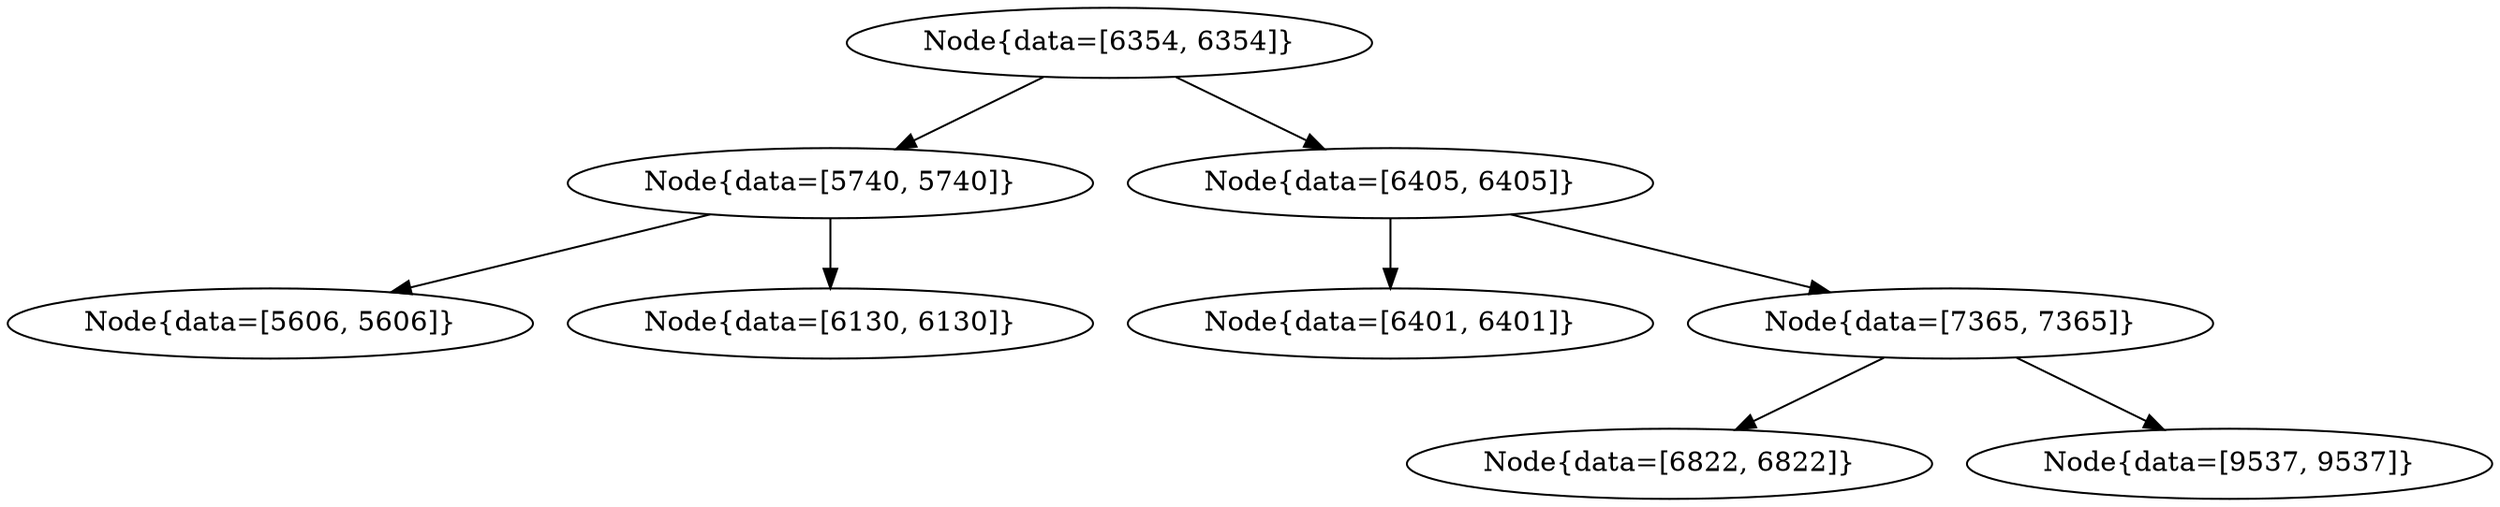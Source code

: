 digraph G{
1972193961 [label="Node{data=[6354, 6354]}"]
1972193961 -> 2028567885
2028567885 [label="Node{data=[5740, 5740]}"]
2028567885 -> 1888932945
1888932945 [label="Node{data=[5606, 5606]}"]
2028567885 -> 2014725453
2014725453 [label="Node{data=[6130, 6130]}"]
1972193961 -> 1741783268
1741783268 [label="Node{data=[6405, 6405]}"]
1741783268 -> 1424067142
1424067142 [label="Node{data=[6401, 6401]}"]
1741783268 -> 311687383
311687383 [label="Node{data=[7365, 7365]}"]
311687383 -> 1491467237
1491467237 [label="Node{data=[6822, 6822]}"]
311687383 -> 861443773
861443773 [label="Node{data=[9537, 9537]}"]
}